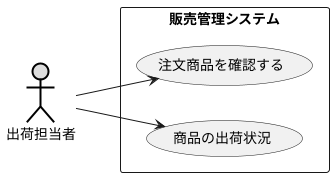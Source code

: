 @startuml 演習2-5
left to right direction
actor 出荷担当者 #DDDDDD;line:black;line.bold;
rectangle 販売管理システム {
usecase 注文商品を確認する
usecase 商品の出荷状況
}
出荷担当者 --> 注文商品を確認する
出荷担当者 --> 商品の出荷状況
@enduml